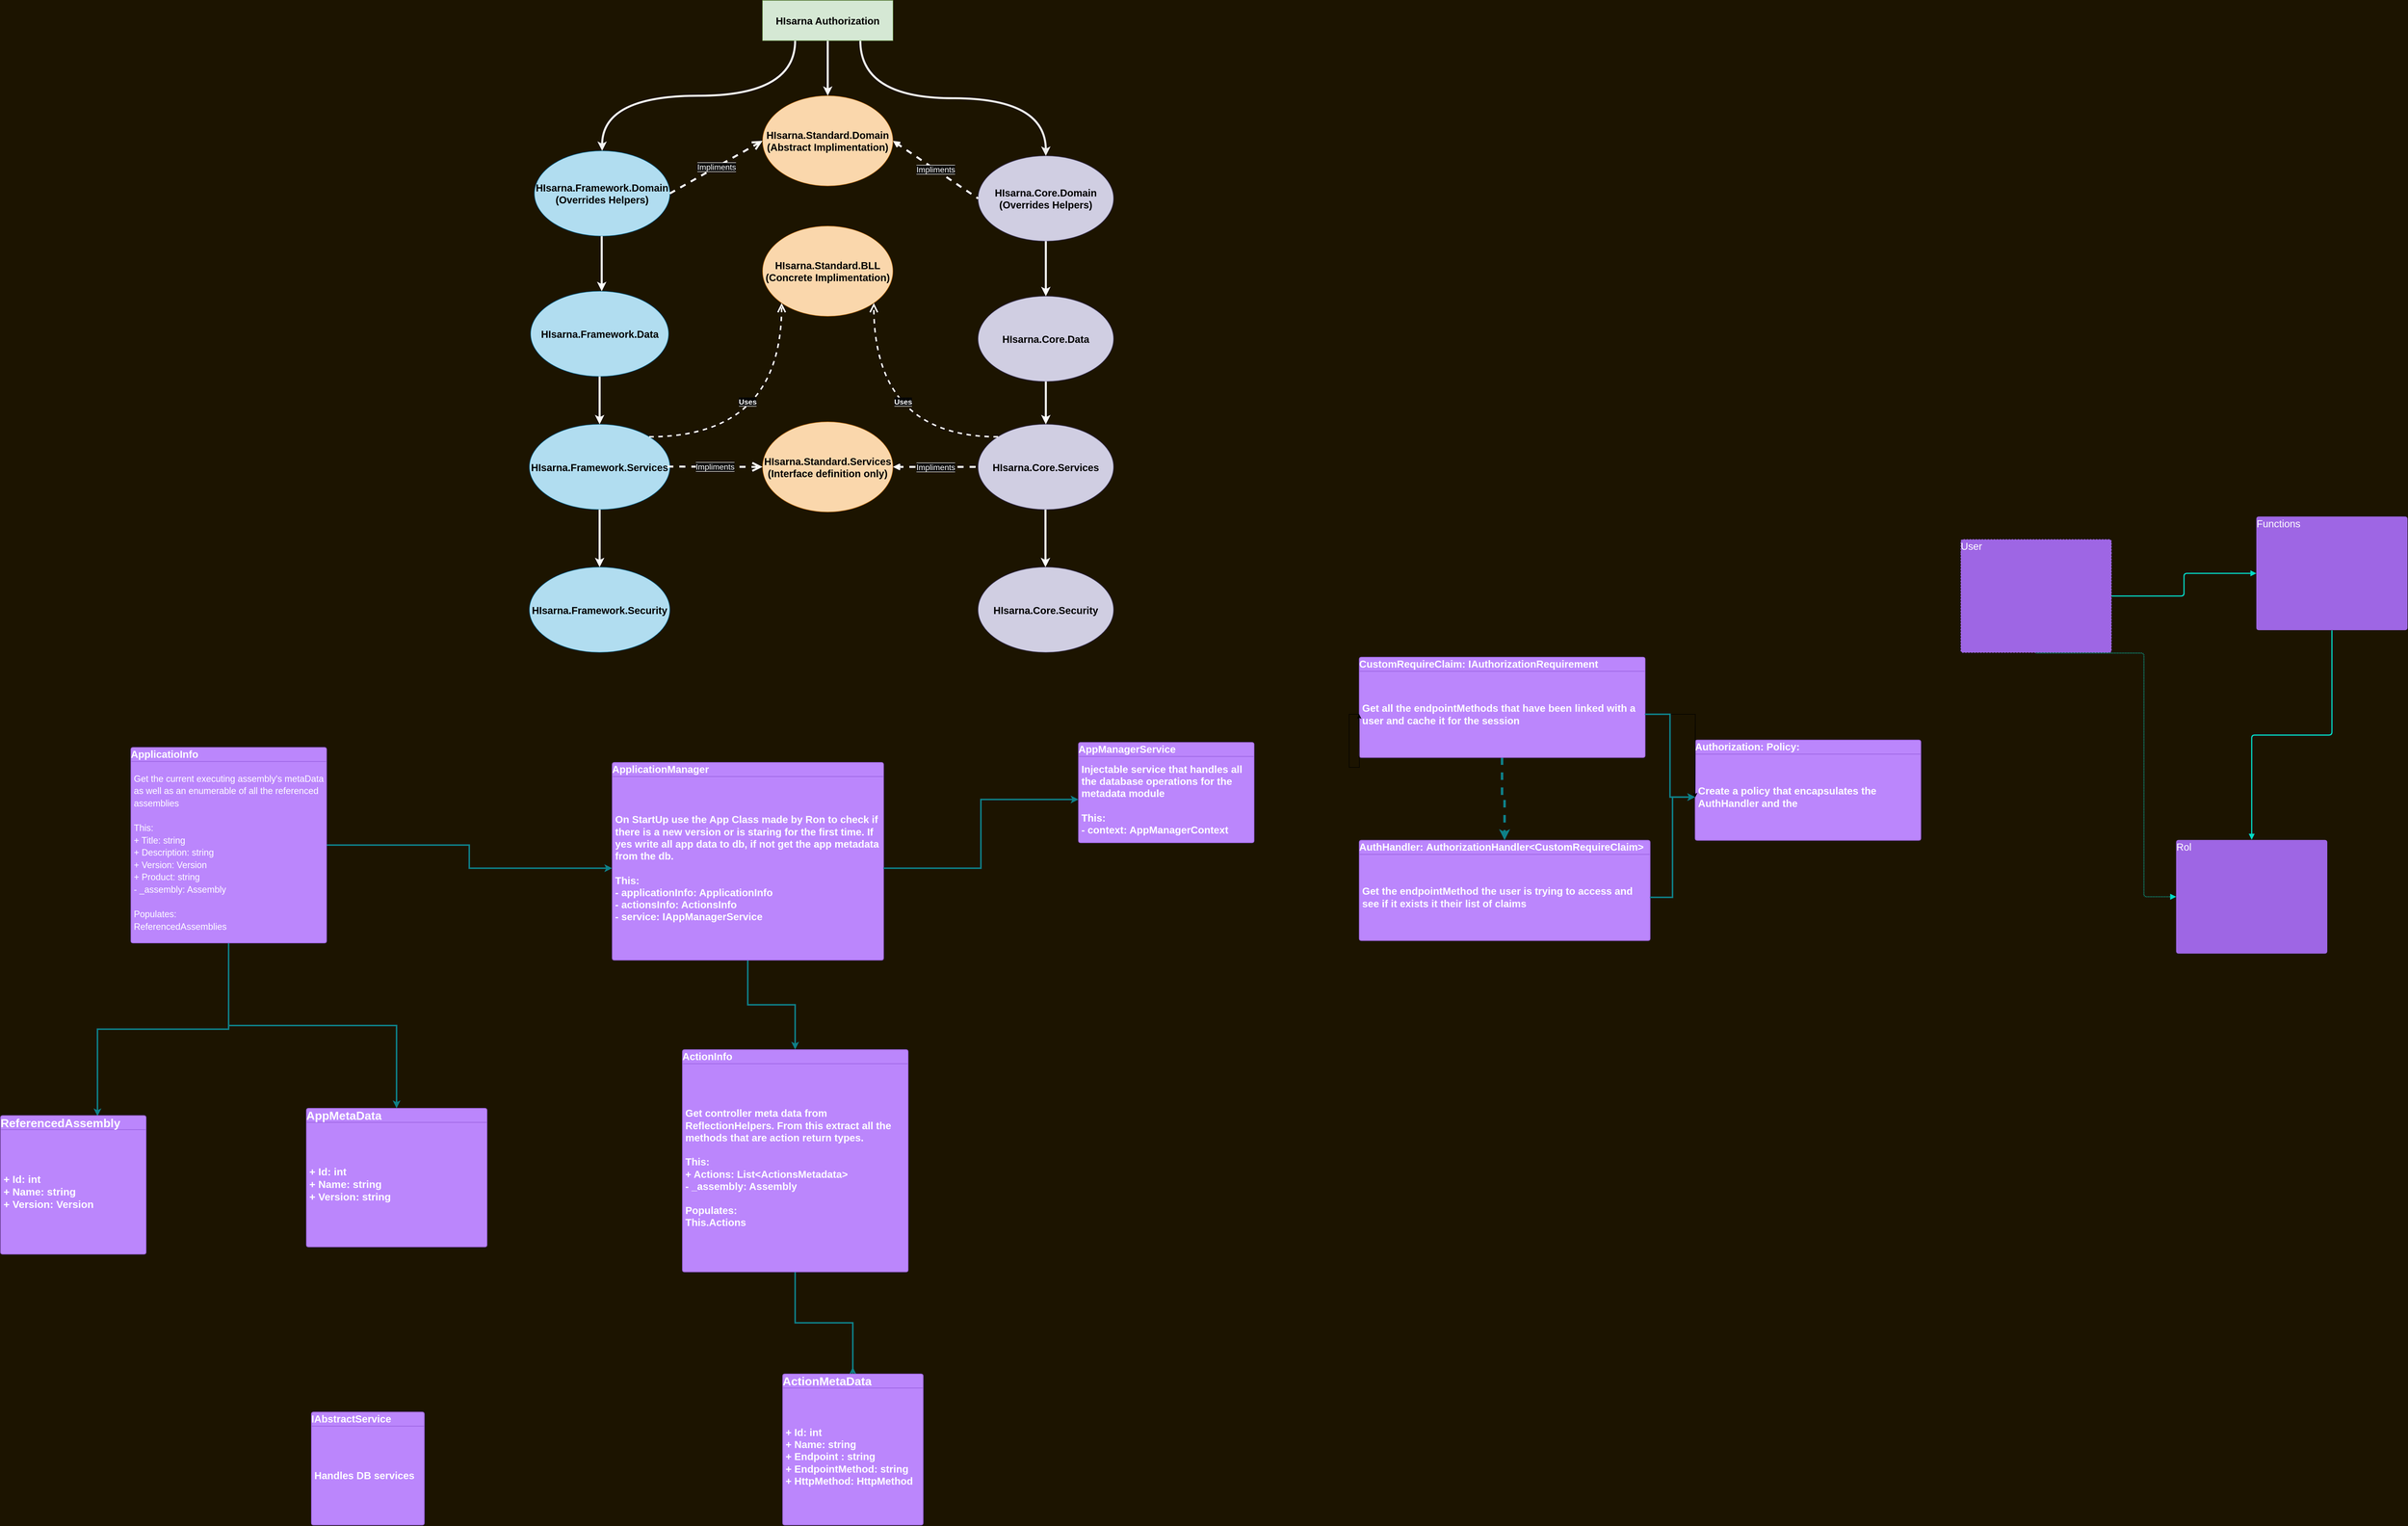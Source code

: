 <mxfile version="21.5.1" type="device">
  <diagram name="Page-1" id="V272qQCzO5Fd-WFIa6xn">
    <mxGraphModel dx="8136" dy="5136" grid="1" gridSize="10" guides="1" tooltips="1" connect="1" arrows="1" fold="1" page="1" pageScale="1" pageWidth="1200" pageHeight="1600" background="#1C1400" math="0" shadow="0">
      <root>
        <mxCell id="0" />
        <mxCell id="1" parent="0" />
        <mxCell id="9N84OvYGKkkfqLUCbNjr-1" value="Rol" style="html=1;overflow=block;blockSpacing=1;swimlane;childLayout=stackLayout;horizontal=1;horizontalStack=0;resizeParent=1;resizeParentMax=0;resizeLast=0;collapsible=0;fontStyle=0;marginBottom=0;swimlaneFillColor=#9e66e4;startSize=28;whiteSpace=wrap;fontSize=20.2;fontColor=#ffffff;align=left;spacing=0;strokeColor=#9e66e4;strokeOpacity=100;fillOpacity=100;rounded=1;absoluteArcSize=1;arcSize=9;fillColor=#9e66e4;strokeWidth=1.5;" parent="1" vertex="1">
          <mxGeometry x="2830" y="125.27" width="300" height="225.273" as="geometry" />
        </mxCell>
        <mxCell id="9N84OvYGKkkfqLUCbNjr-2" value="" style="part=1;html=1;resizeHeight=0;strokeColor=none;fillColor=none;align=left;verticalAlign=middle;spacingLeft=4;spacingRight=4;overflow=hidden;rotatable=0;points=[[0,0.5],[1,0.5]];portConstraint=eastwest;swimlaneFillColor=#9e66e4;strokeOpacity=100;fillOpacity=100;whiteSpace=wrap;fontSize=13;" parent="9N84OvYGKkkfqLUCbNjr-1" vertex="1">
          <mxGeometry y="28" width="300" height="197.273" as="geometry" />
        </mxCell>
        <mxCell id="L55LfkTeR0HH9LgH8xRA-2" style="edgeStyle=orthogonalEdgeStyle;rounded=0;orthogonalLoop=1;jettySize=auto;html=1;fillColor=#b0e3e6;strokeColor=#0e8088;strokeWidth=3;" parent="1" source="9N84OvYGKkkfqLUCbNjr-3" target="9N84OvYGKkkfqLUCbNjr-5" edge="1">
          <mxGeometry relative="1" as="geometry" />
        </mxCell>
        <mxCell id="9N84OvYGKkkfqLUCbNjr-3" value="ApplicationManager" style="html=1;overflow=block;blockSpacing=1;swimlane;childLayout=stackLayout;horizontal=1;horizontalStack=0;resizeParent=1;resizeParentMax=0;resizeLast=0;collapsible=0;marginBottom=0;swimlaneFillColor=#BB86FC;startSize=28;whiteSpace=wrap;fontSize=20.2;fontColor=#ffffff;fontStyle=1;align=left;spacing=0;strokeColor=#9e66e4;strokeOpacity=100;rounded=1;absoluteArcSize=1;arcSize=9;fillColor=#BB86FC;strokeWidth=1.5;" parent="1" vertex="1">
          <mxGeometry x="-290" y="-30" width="541" height="394.273" as="geometry" />
        </mxCell>
        <mxCell id="9N84OvYGKkkfqLUCbNjr-4" value="On StartUp use the App Class made by Ron to check if there is a new version or is staring for the first time. If yes write all app data to db, if not  get the app metadata from the db.&lt;br&gt;&lt;br&gt;This:&lt;br&gt;- applicationInfo: ApplicationInfo&lt;br&gt;- actionsInfo: ActionsInfo&lt;br&gt;- service: IAppManagerService" style="part=1;html=1;resizeHeight=0;strokeColor=none;fillColor=none;align=left;verticalAlign=middle;spacingLeft=4;spacingRight=4;overflow=hidden;rotatable=0;points=[[0,0.5],[1,0.5]];portConstraint=eastwest;swimlaneFillColor=#BB86FC;strokeOpacity=100;whiteSpace=wrap;fontSize=20.2;fontColor=#ffffff;fontStyle=1;" parent="9N84OvYGKkkfqLUCbNjr-3" vertex="1">
          <mxGeometry y="28" width="541" height="366.273" as="geometry" />
        </mxCell>
        <mxCell id="L55LfkTeR0HH9LgH8xRA-4" style="edgeStyle=orthogonalEdgeStyle;rounded=0;orthogonalLoop=1;jettySize=auto;html=1;fillColor=#b0e3e6;strokeColor=#0e8088;strokeWidth=3;endArrow=ERmany;endFill=0;" parent="1" source="9N84OvYGKkkfqLUCbNjr-5" target="9N84OvYGKkkfqLUCbNjr-38" edge="1">
          <mxGeometry relative="1" as="geometry" />
        </mxCell>
        <mxCell id="9N84OvYGKkkfqLUCbNjr-5" value="ActionInfo" style="html=1;overflow=block;blockSpacing=1;swimlane;childLayout=stackLayout;horizontal=1;horizontalStack=0;resizeParent=1;resizeParentMax=0;resizeLast=0;collapsible=0;marginBottom=0;swimlaneFillColor=#BB86FC;startSize=28;whiteSpace=wrap;fontSize=20.2;fontColor=#ffffff;fontStyle=1;align=left;spacing=0;strokeColor=#9e66e4;strokeOpacity=100;rounded=1;absoluteArcSize=1;arcSize=9;fillColor=#BB86FC;strokeWidth=1.5;" parent="1" vertex="1">
          <mxGeometry x="-150" y="543" width="450" height="443.27" as="geometry" />
        </mxCell>
        <mxCell id="9N84OvYGKkkfqLUCbNjr-6" value="Get controller meta data from ReflectionHelpers. From this extract all the methods that are action return types.&lt;br&gt;&lt;br&gt;This:&lt;br&gt;+ Actions: List&amp;lt;ActionsMetadata&amp;gt;&lt;br&gt;- _assembly: Assembly&lt;br&gt;&lt;br&gt;Populates:&lt;br&gt;This.Actions" style="part=1;html=1;resizeHeight=0;strokeColor=none;fillColor=none;align=left;verticalAlign=middle;spacingLeft=4;spacingRight=4;overflow=hidden;rotatable=0;points=[[0,0.5],[1,0.5]];portConstraint=eastwest;swimlaneFillColor=#BB86FC;strokeOpacity=100;whiteSpace=wrap;fontSize=20.2;fontColor=#ffffff;fontStyle=1;" parent="9N84OvYGKkkfqLUCbNjr-5" vertex="1">
          <mxGeometry y="28" width="450" height="415.27" as="geometry" />
        </mxCell>
        <mxCell id="L55LfkTeR0HH9LgH8xRA-3" style="edgeStyle=orthogonalEdgeStyle;rounded=0;orthogonalLoop=1;jettySize=auto;html=1;jumpSize=6;strokeWidth=3;fillColor=#b0e3e6;strokeColor=#0e8088;" parent="1" source="9N84OvYGKkkfqLUCbNjr-7" target="9N84OvYGKkkfqLUCbNjr-4" edge="1">
          <mxGeometry relative="1" as="geometry" />
        </mxCell>
        <mxCell id="L55LfkTeR0HH9LgH8xRA-5" style="edgeStyle=orthogonalEdgeStyle;rounded=0;orthogonalLoop=1;jettySize=auto;html=1;fillColor=#b0e3e6;strokeColor=#0e8088;strokeWidth=3;" parent="1" source="9N84OvYGKkkfqLUCbNjr-7" target="9N84OvYGKkkfqLUCbNjr-34" edge="1">
          <mxGeometry relative="1" as="geometry" />
        </mxCell>
        <mxCell id="L55LfkTeR0HH9LgH8xRA-9" style="edgeStyle=orthogonalEdgeStyle;rounded=0;orthogonalLoop=1;jettySize=auto;html=1;entryX=0.667;entryY=0.005;entryDx=0;entryDy=0;entryPerimeter=0;strokeWidth=3;fillColor=#b0e3e6;strokeColor=#0e8088;" parent="1" source="9N84OvYGKkkfqLUCbNjr-7" target="L55LfkTeR0HH9LgH8xRA-6" edge="1">
          <mxGeometry relative="1" as="geometry" />
        </mxCell>
        <mxCell id="9N84OvYGKkkfqLUCbNjr-7" value="ApplicatioInfo" style="html=1;overflow=block;blockSpacing=1;swimlane;childLayout=stackLayout;horizontal=1;horizontalStack=0;resizeParent=1;resizeParentMax=0;resizeLast=0;collapsible=0;marginBottom=0;swimlaneFillColor=#BB86FC;startSize=28;whiteSpace=wrap;fontSize=20.2;fontColor=#ffffff;fontStyle=1;align=left;spacing=0;strokeColor=#9e66e4;strokeOpacity=100;rounded=1;absoluteArcSize=1;arcSize=9;fillColor=#BB86FC;strokeWidth=1.5;" parent="1" vertex="1">
          <mxGeometry x="-1250" y="-60" width="390" height="390" as="geometry" />
        </mxCell>
        <mxCell id="9N84OvYGKkkfqLUCbNjr-8" value="&lt;font style=&quot;font-size: 18px; font-weight: normal;&quot;&gt;Get the current executing assembly&#39;s metaData as well as an enumerable of all the referenced assemblies&lt;br&gt;&lt;br&gt;This:&lt;br&gt;+ Title: string&lt;br&gt;+ Description: string&lt;br&gt;+ Version: Version&lt;br&gt;+ Product: string&lt;br&gt;- _assembly: Assembly&lt;br&gt;&lt;br&gt;Populates:&lt;br&gt;ReferencedAssemblies&lt;/font&gt;" style="part=1;html=1;resizeHeight=0;strokeColor=none;fillColor=none;align=left;verticalAlign=middle;spacingLeft=4;spacingRight=4;overflow=hidden;rotatable=0;points=[[0,0.5],[1,0.5]];portConstraint=eastwest;swimlaneFillColor=#BB86FC;strokeOpacity=100;whiteSpace=wrap;fontSize=20.2;fontColor=#ffffff;fontStyle=1;" parent="9N84OvYGKkkfqLUCbNjr-7" vertex="1">
          <mxGeometry y="28" width="390" height="362" as="geometry" />
        </mxCell>
        <mxCell id="9N84OvYGKkkfqLUCbNjr-11" value="IAbstractService" style="html=1;overflow=block;blockSpacing=1;swimlane;childLayout=stackLayout;horizontal=1;horizontalStack=0;resizeParent=1;resizeParentMax=0;resizeLast=0;collapsible=0;marginBottom=0;swimlaneFillColor=#BB86FC;startSize=28;whiteSpace=wrap;fontSize=20.2;fontColor=#ffffff;fontStyle=1;align=left;spacing=0;strokeColor=#9e66e4;strokeOpacity=100;rounded=1;absoluteArcSize=1;arcSize=9;fillColor=#BB86FC;strokeWidth=1.5;" parent="1" vertex="1">
          <mxGeometry x="-890" y="1266" width="225" height="225.273" as="geometry" />
        </mxCell>
        <mxCell id="9N84OvYGKkkfqLUCbNjr-12" value="Handles DB services" style="part=1;html=1;resizeHeight=0;strokeColor=none;fillColor=none;align=left;verticalAlign=middle;spacingLeft=4;spacingRight=4;overflow=hidden;rotatable=0;points=[[0,0.5],[1,0.5]];portConstraint=eastwest;swimlaneFillColor=#BB86FC;strokeOpacity=100;whiteSpace=wrap;fontSize=20.2;fontColor=#ffffff;fontStyle=1;" parent="9N84OvYGKkkfqLUCbNjr-11" vertex="1">
          <mxGeometry y="28" width="225" height="197.273" as="geometry" />
        </mxCell>
        <mxCell id="9N84OvYGKkkfqLUCbNjr-15" value="Functions" style="html=1;overflow=block;blockSpacing=1;swimlane;childLayout=stackLayout;horizontal=1;horizontalStack=0;resizeParent=1;resizeParentMax=0;resizeLast=0;collapsible=0;fontStyle=0;marginBottom=0;swimlaneFillColor=#9e66e4;startSize=28;whiteSpace=wrap;fontSize=20.2;fontColor=#ffffff;align=left;spacing=0;strokeColor=#9e66e4;strokeOpacity=100;fillOpacity=100;rounded=1;absoluteArcSize=1;arcSize=9;fillColor=#9e66e4;strokeWidth=1.5;" parent="1" vertex="1">
          <mxGeometry x="2990" y="-520" width="300" height="225.273" as="geometry" />
        </mxCell>
        <mxCell id="9N84OvYGKkkfqLUCbNjr-16" value="" style="part=1;html=1;resizeHeight=0;strokeColor=none;fillColor=none;align=left;verticalAlign=middle;spacingLeft=4;spacingRight=4;overflow=hidden;rotatable=0;points=[[0,0.5],[1,0.5]];portConstraint=eastwest;swimlaneFillColor=#9e66e4;strokeOpacity=100;fillOpacity=100;whiteSpace=wrap;fontSize=13;" parent="9N84OvYGKkkfqLUCbNjr-15" vertex="1">
          <mxGeometry y="28" width="300" height="197.273" as="geometry" />
        </mxCell>
        <mxCell id="9N84OvYGKkkfqLUCbNjr-17" value="User" style="html=1;overflow=block;blockSpacing=1;swimlane;childLayout=stackLayout;horizontal=1;horizontalStack=0;resizeParent=1;resizeParentMax=0;resizeLast=0;collapsible=0;fontStyle=0;marginBottom=0;swimlaneFillColor=#9e66e4;startSize=28;whiteSpace=wrap;fontSize=20.2;fontColor=#ffffff;align=left;spacing=0;strokeColor=#9e66e4;strokeOpacity=100;fillOpacity=100;rounded=1;absoluteArcSize=1;arcSize=9;fillColor=#9e66e4;dashed=1;fixDash=1;strokeWidth=1.5;" parent="1" vertex="1">
          <mxGeometry x="2400" y="-474.73" width="300" height="225.273" as="geometry" />
        </mxCell>
        <mxCell id="9N84OvYGKkkfqLUCbNjr-18" value="" style="part=1;html=1;resizeHeight=0;strokeColor=none;fillColor=none;align=left;verticalAlign=middle;spacingLeft=4;spacingRight=4;overflow=hidden;rotatable=0;points=[[0,0.5],[1,0.5]];portConstraint=eastwest;swimlaneFillColor=#9e66e4;strokeOpacity=100;fillOpacity=100;whiteSpace=wrap;fontSize=13;" parent="9N84OvYGKkkfqLUCbNjr-17" vertex="1">
          <mxGeometry y="28" width="300" height="197.273" as="geometry" />
        </mxCell>
        <mxCell id="9N84OvYGKkkfqLUCbNjr-20" value="" style="html=1;jettySize=18;whiteSpace=wrap;fontSize=13;strokeColor=#03DAC6;strokeWidth=2.3;rounded=1;arcSize=12;edgeStyle=orthogonalEdgeStyle;startArrow=none;endArrow=block;endFill=1;exitX=1.002;exitY=0.5;exitPerimeter=0;entryX=-0.002;entryY=0.5;entryPerimeter=0;lucidId=2WE6iTbZ8CQg;" parent="1" source="9N84OvYGKkkfqLUCbNjr-17" target="9N84OvYGKkkfqLUCbNjr-15" edge="1">
          <mxGeometry width="100" height="100" relative="1" as="geometry">
            <Array as="points" />
          </mxGeometry>
        </mxCell>
        <mxCell id="9N84OvYGKkkfqLUCbNjr-21" value="" style="html=1;jettySize=18;whiteSpace=wrap;fontSize=13;strokeColor=#03DAC6;strokeWidth=2.3;rounded=1;arcSize=12;edgeStyle=orthogonalEdgeStyle;startArrow=none;endArrow=block;endFill=1;exitX=0.5;exitY=1.005;exitPerimeter=0;entryX=0.5;entryY=-0.005;entryPerimeter=0;lucidId=9WE68WKlZ1fV;" parent="1" source="9N84OvYGKkkfqLUCbNjr-15" target="9N84OvYGKkkfqLUCbNjr-1" edge="1">
          <mxGeometry width="100" height="100" relative="1" as="geometry">
            <Array as="points" />
          </mxGeometry>
        </mxCell>
        <mxCell id="9N84OvYGKkkfqLUCbNjr-22" value="" style="html=1;jettySize=18;whiteSpace=wrap;fontSize=13;strokeColor=#03DAC6;dashed=1;fixDash=1;dashPattern=1 2;strokeWidth=2.3;rounded=1;arcSize=12;edgeStyle=orthogonalEdgeStyle;startArrow=none;endArrow=block;endFill=1;exitX=0.5;exitY=1.005;exitPerimeter=0;entryX=-0.002;entryY=0.5;entryPerimeter=0;lucidId=aXE6XuSWT6o4;" parent="1" source="9N84OvYGKkkfqLUCbNjr-17" target="9N84OvYGKkkfqLUCbNjr-1" edge="1">
          <mxGeometry width="100" height="100" relative="1" as="geometry">
            <Array as="points" />
          </mxGeometry>
        </mxCell>
        <mxCell id="9N84OvYGKkkfqLUCbNjr-34" value="AppMetaData" style="html=1;overflow=block;blockSpacing=1;swimlane;childLayout=stackLayout;horizontal=1;horizontalStack=0;resizeParent=1;resizeParentMax=0;resizeLast=0;collapsible=0;marginBottom=0;swimlaneFillColor=#BB86FC;startSize=28;whiteSpace=wrap;fontSize=23.5;fontColor=#ffffff;fontStyle=1;align=left;spacing=0;strokeColor=#9e66e4;strokeOpacity=100;rounded=1;absoluteArcSize=1;arcSize=9;fillColor=#BB86FC;strokeWidth=1.5;" parent="1" vertex="1">
          <mxGeometry x="-900" y="660" width="360" height="276.341" as="geometry" />
        </mxCell>
        <mxCell id="9N84OvYGKkkfqLUCbNjr-35" value="+ Id: int &lt;br&gt;+ Name: string&lt;br&gt;+ Version: string" style="part=1;html=1;resizeHeight=0;strokeColor=none;fillColor=none;align=left;verticalAlign=middle;spacingLeft=4;spacingRight=4;overflow=hidden;rotatable=0;points=[[0,0.5],[1,0.5]];portConstraint=eastwest;swimlaneFillColor=#BB86FC;strokeOpacity=100;whiteSpace=wrap;fontSize=20.7;fontColor=#ffffff;fontStyle=1;" parent="9N84OvYGKkkfqLUCbNjr-34" vertex="1">
          <mxGeometry y="28" width="360" height="248.341" as="geometry" />
        </mxCell>
        <mxCell id="9N84OvYGKkkfqLUCbNjr-38" value="ActionMetaData" style="html=1;overflow=block;blockSpacing=1;swimlane;childLayout=stackLayout;horizontal=1;horizontalStack=0;resizeParent=1;resizeParentMax=0;resizeLast=0;collapsible=0;marginBottom=0;swimlaneFillColor=#BB86FC;startSize=28;whiteSpace=wrap;fontSize=23.5;fontColor=#ffffff;fontStyle=1;align=left;spacing=0;strokeColor=#9e66e4;strokeOpacity=100;rounded=1;absoluteArcSize=1;arcSize=9;fillColor=#BB86FC;strokeWidth=1.5;" parent="1" vertex="1">
          <mxGeometry x="50" y="1190" width="280" height="301.273" as="geometry" />
        </mxCell>
        <mxCell id="9N84OvYGKkkfqLUCbNjr-39" value="    + Id: int&lt;br&gt;    + Name: string&lt;br&gt;+ Endpoint : string&lt;br&gt;+ EndpointMethod: string&lt;br&gt;+ HttpMethod: HttpMethod" style="part=1;html=1;resizeHeight=0;strokeColor=none;fillColor=none;align=left;verticalAlign=middle;spacingLeft=4;spacingRight=4;overflow=hidden;rotatable=0;points=[[0,0.5],[1,0.5]];portConstraint=eastwest;swimlaneFillColor=#BB86FC;strokeOpacity=100;whiteSpace=wrap;fontSize=20.2;fontColor=#ffffff;fontStyle=1;" parent="9N84OvYGKkkfqLUCbNjr-38" vertex="1">
          <mxGeometry y="28" width="280" height="273.273" as="geometry" />
        </mxCell>
        <mxCell id="L55LfkTeR0HH9LgH8xRA-6" value="ReferencedAssembly" style="html=1;overflow=block;blockSpacing=1;swimlane;childLayout=stackLayout;horizontal=1;horizontalStack=0;resizeParent=1;resizeParentMax=0;resizeLast=0;collapsible=0;marginBottom=0;swimlaneFillColor=#BB86FC;startSize=28;whiteSpace=wrap;fontSize=23.5;fontColor=#ffffff;fontStyle=1;align=left;spacing=0;strokeColor=#9e66e4;strokeOpacity=100;rounded=1;absoluteArcSize=1;arcSize=9;fillColor=#BB86FC;strokeWidth=1.5;" parent="1" vertex="1">
          <mxGeometry x="-1510" y="674.5" width="290" height="276.341" as="geometry" />
        </mxCell>
        <mxCell id="L55LfkTeR0HH9LgH8xRA-7" value="+ Id: int &lt;br&gt;+ Name: string&lt;br&gt;+ Version: Version" style="part=1;html=1;resizeHeight=0;strokeColor=none;fillColor=none;align=left;verticalAlign=middle;spacingLeft=4;spacingRight=4;overflow=hidden;rotatable=0;points=[[0,0.5],[1,0.5]];portConstraint=eastwest;swimlaneFillColor=#BB86FC;strokeOpacity=100;whiteSpace=wrap;fontSize=20.7;fontColor=#ffffff;fontStyle=1;" parent="L55LfkTeR0HH9LgH8xRA-6" vertex="1">
          <mxGeometry y="28" width="290" height="248.341" as="geometry" />
        </mxCell>
        <mxCell id="L55LfkTeR0HH9LgH8xRA-10" value="AppManagerService" style="html=1;overflow=block;blockSpacing=1;swimlane;childLayout=stackLayout;horizontal=1;horizontalStack=0;resizeParent=1;resizeParentMax=0;resizeLast=0;collapsible=0;marginBottom=0;swimlaneFillColor=#BB86FC;startSize=28;whiteSpace=wrap;fontSize=20.2;fontColor=#ffffff;fontStyle=1;align=left;spacing=0;strokeColor=#9e66e4;strokeOpacity=100;rounded=1;absoluteArcSize=1;arcSize=9;fillColor=#BB86FC;strokeWidth=1.5;" parent="1" vertex="1">
          <mxGeometry x="640" y="-70" width="350" height="200" as="geometry" />
        </mxCell>
        <mxCell id="L55LfkTeR0HH9LgH8xRA-11" value="Injectable service that handles all the database operations for the metadata module&lt;br&gt;&lt;br&gt;This:&lt;br&gt;- context: AppManagerContext" style="part=1;html=1;resizeHeight=0;strokeColor=none;fillColor=none;align=left;verticalAlign=middle;spacingLeft=4;spacingRight=4;overflow=hidden;rotatable=0;points=[[0,0.5],[1,0.5]];portConstraint=eastwest;swimlaneFillColor=#BB86FC;strokeOpacity=100;whiteSpace=wrap;fontSize=20.2;fontColor=#ffffff;fontStyle=1;" parent="L55LfkTeR0HH9LgH8xRA-10" vertex="1">
          <mxGeometry y="28" width="350" height="172" as="geometry" />
        </mxCell>
        <mxCell id="L55LfkTeR0HH9LgH8xRA-14" style="edgeStyle=orthogonalEdgeStyle;rounded=0;orthogonalLoop=1;jettySize=auto;html=1;exitX=1;exitY=0.5;exitDx=0;exitDy=0;fillColor=#b0e3e6;strokeColor=#0e8088;strokeWidth=3;" parent="1" source="9N84OvYGKkkfqLUCbNjr-4" target="L55LfkTeR0HH9LgH8xRA-11" edge="1">
          <mxGeometry relative="1" as="geometry" />
        </mxCell>
        <mxCell id="L55LfkTeR0HH9LgH8xRA-18" value="AuthHandler:&amp;nbsp;AuthorizationHandler&amp;lt;CustomRequireClaim&amp;gt;" style="html=1;overflow=block;blockSpacing=1;swimlane;childLayout=stackLayout;horizontal=1;horizontalStack=0;resizeParent=1;resizeParentMax=0;resizeLast=0;collapsible=0;marginBottom=0;swimlaneFillColor=#BB86FC;startSize=28;whiteSpace=wrap;fontSize=20.2;fontColor=#ffffff;fontStyle=1;align=left;spacing=0;strokeColor=#9e66e4;strokeOpacity=100;rounded=1;absoluteArcSize=1;arcSize=9;fillColor=#BB86FC;strokeWidth=1.5;" parent="1" vertex="1">
          <mxGeometry x="1200" y="125.27" width="580" height="200" as="geometry" />
        </mxCell>
        <mxCell id="L55LfkTeR0HH9LgH8xRA-19" value="Get the endpointMethod the user is trying to access and see if it exists it their list of claims" style="part=1;html=1;resizeHeight=0;strokeColor=none;fillColor=none;align=left;verticalAlign=middle;spacingLeft=4;spacingRight=4;overflow=hidden;rotatable=0;points=[[0,0.5],[1,0.5]];portConstraint=eastwest;swimlaneFillColor=#BB86FC;strokeOpacity=100;whiteSpace=wrap;fontSize=20.2;fontColor=#ffffff;fontStyle=1;" parent="L55LfkTeR0HH9LgH8xRA-18" vertex="1">
          <mxGeometry y="28" width="580" height="172" as="geometry" />
        </mxCell>
        <mxCell id="PVdafBkIemz0PUyKVJ0L-13" style="edgeStyle=orthogonalEdgeStyle;rounded=0;orthogonalLoop=1;jettySize=auto;html=1;entryX=0.5;entryY=0;entryDx=0;entryDy=0;fillColor=#b0e3e6;strokeColor=#0e8088;strokeWidth=5;dashed=1;" parent="1" source="L55LfkTeR0HH9LgH8xRA-20" target="L55LfkTeR0HH9LgH8xRA-18" edge="1">
          <mxGeometry relative="1" as="geometry" />
        </mxCell>
        <mxCell id="L55LfkTeR0HH9LgH8xRA-20" value="CustomRequireClaim: IAuthorizationRequirement" style="html=1;overflow=block;blockSpacing=1;swimlane;childLayout=stackLayout;horizontal=1;horizontalStack=0;resizeParent=1;resizeParentMax=0;resizeLast=0;collapsible=0;marginBottom=0;swimlaneFillColor=#BB86FC;startSize=28;whiteSpace=wrap;fontSize=20.2;fontColor=#ffffff;fontStyle=1;align=left;spacing=0;strokeColor=#9e66e4;strokeOpacity=100;rounded=1;absoluteArcSize=1;arcSize=9;fillColor=#BB86FC;strokeWidth=1.5;" parent="1" vertex="1">
          <mxGeometry x="1200" y="-240" width="570" height="200" as="geometry" />
        </mxCell>
        <mxCell id="L55LfkTeR0HH9LgH8xRA-21" value="Get all the endpointMethods that have been linked with a user and cache it for the session" style="part=1;html=1;resizeHeight=0;strokeColor=none;fillColor=none;align=left;verticalAlign=middle;spacingLeft=4;spacingRight=4;overflow=hidden;rotatable=0;points=[[0,0.5],[1,0.5]];portConstraint=eastwest;swimlaneFillColor=#BB86FC;strokeOpacity=100;whiteSpace=wrap;fontSize=20.2;fontColor=#ffffff;fontStyle=1;" parent="L55LfkTeR0HH9LgH8xRA-20" vertex="1">
          <mxGeometry y="28" width="570" height="172" as="geometry" />
        </mxCell>
        <mxCell id="PVdafBkIemz0PUyKVJ0L-2" value="Authorization: Policy:&amp;nbsp;" style="html=1;overflow=block;blockSpacing=1;swimlane;childLayout=stackLayout;horizontal=1;horizontalStack=0;resizeParent=1;resizeParentMax=0;resizeLast=0;collapsible=0;marginBottom=0;swimlaneFillColor=#BB86FC;startSize=28;whiteSpace=wrap;fontSize=20.2;fontColor=#ffffff;fontStyle=1;align=left;spacing=0;strokeColor=#9e66e4;strokeOpacity=100;rounded=1;absoluteArcSize=1;arcSize=9;fillColor=#BB86FC;strokeWidth=1.5;" parent="1" vertex="1">
          <mxGeometry x="1870" y="-74.73" width="450" height="200" as="geometry" />
        </mxCell>
        <mxCell id="PVdafBkIemz0PUyKVJ0L-3" value="Create a policy that encapsulates the AuthHandler and the&amp;nbsp;" style="part=1;html=1;resizeHeight=0;strokeColor=none;fillColor=none;align=left;verticalAlign=middle;spacingLeft=4;spacingRight=4;overflow=hidden;rotatable=0;points=[[0,0.5],[1,0.5]];portConstraint=eastwest;swimlaneFillColor=#BB86FC;strokeOpacity=100;whiteSpace=wrap;fontSize=20.2;fontColor=#ffffff;fontStyle=1;" parent="PVdafBkIemz0PUyKVJ0L-2" vertex="1">
          <mxGeometry y="28" width="450" height="172" as="geometry" />
        </mxCell>
        <mxCell id="PVdafBkIemz0PUyKVJ0L-5" style="edgeStyle=orthogonalEdgeStyle;rounded=0;orthogonalLoop=1;jettySize=auto;html=1;exitX=1;exitY=0.5;exitDx=0;exitDy=0;" parent="1" source="L55LfkTeR0HH9LgH8xRA-21" edge="1">
          <mxGeometry relative="1" as="geometry">
            <mxPoint x="1870" y="40" as="targetPoint" />
          </mxGeometry>
        </mxCell>
        <mxCell id="PVdafBkIemz0PUyKVJ0L-8" style="edgeStyle=orthogonalEdgeStyle;rounded=0;orthogonalLoop=1;jettySize=auto;html=1;exitX=1;exitY=0.5;exitDx=0;exitDy=0;" parent="1" source="L55LfkTeR0HH9LgH8xRA-21" edge="1">
          <mxGeometry relative="1" as="geometry">
            <mxPoint x="1870" y="40" as="targetPoint" />
          </mxGeometry>
        </mxCell>
        <mxCell id="PVdafBkIemz0PUyKVJ0L-10" style="edgeStyle=orthogonalEdgeStyle;rounded=0;orthogonalLoop=1;jettySize=auto;html=1;exitX=1;exitY=0.5;exitDx=0;exitDy=0;fillColor=#b0e3e6;strokeColor=#0e8088;strokeWidth=3;entryX=0;entryY=0.5;entryDx=0;entryDy=0;" parent="1" source="L55LfkTeR0HH9LgH8xRA-21" target="PVdafBkIemz0PUyKVJ0L-3" edge="1">
          <mxGeometry relative="1" as="geometry">
            <mxPoint x="1800" y="248.2" as="sourcePoint" />
            <mxPoint x="2189" y="111.2" as="targetPoint" />
          </mxGeometry>
        </mxCell>
        <mxCell id="PVdafBkIemz0PUyKVJ0L-11" style="edgeStyle=orthogonalEdgeStyle;rounded=0;orthogonalLoop=1;jettySize=auto;html=1;exitX=1;exitY=0.5;exitDx=0;exitDy=0;fillColor=#b0e3e6;strokeColor=#0e8088;strokeWidth=3;entryX=0;entryY=0.5;entryDx=0;entryDy=0;" parent="1" source="L55LfkTeR0HH9LgH8xRA-19" target="PVdafBkIemz0PUyKVJ0L-3" edge="1">
          <mxGeometry relative="1" as="geometry">
            <mxPoint x="1780" y="-139.73" as="sourcePoint" />
            <mxPoint x="1890" y="-294.73" as="targetPoint" />
          </mxGeometry>
        </mxCell>
        <mxCell id="PVdafBkIemz0PUyKVJ0L-12" style="edgeStyle=orthogonalEdgeStyle;rounded=0;orthogonalLoop=1;jettySize=auto;html=1;" parent="1" source="L55LfkTeR0HH9LgH8xRA-21" edge="1">
          <mxGeometry relative="1" as="geometry">
            <mxPoint x="1200" y="-126" as="targetPoint" />
          </mxGeometry>
        </mxCell>
        <mxCell id="2nWc24bB83PA8nXsG81y-3" value="&lt;font style=&quot;font-size: 20px;&quot;&gt;&lt;b&gt;HIsarna.Standard.Domain&lt;br&gt;(Abstract Implimentation)&lt;br&gt;&lt;/b&gt;&lt;/font&gt;" style="ellipse;whiteSpace=wrap;html=1;fillColor=#fad7ac;strokeColor=#b46504;" vertex="1" parent="1">
          <mxGeometry x="10" y="-1360" width="260" height="180" as="geometry" />
        </mxCell>
        <mxCell id="2nWc24bB83PA8nXsG81y-4" value="&lt;font style=&quot;font-size: 20px;&quot;&gt;&lt;b&gt;HIsarna.Standard.BLL&lt;br&gt;&lt;/b&gt;&lt;b style=&quot;border-color: var(--border-color);&quot;&gt;(Concrete Implimentation)&lt;/b&gt;&lt;b&gt;&lt;br&gt;&lt;/b&gt;&lt;/font&gt;" style="ellipse;whiteSpace=wrap;html=1;fillColor=#fad7ac;strokeColor=#b46504;" vertex="1" parent="1">
          <mxGeometry x="10" y="-1100" width="260" height="180" as="geometry" />
        </mxCell>
        <mxCell id="2nWc24bB83PA8nXsG81y-5" value="&lt;font style=&quot;font-size: 20px;&quot;&gt;&lt;b&gt;HIsarna.Standard.Services&lt;br&gt;(Interface definition only)&lt;br&gt;&lt;/b&gt;&lt;/font&gt;" style="ellipse;whiteSpace=wrap;html=1;fillColor=#fad7ac;strokeColor=#b46504;" vertex="1" parent="1">
          <mxGeometry x="10" y="-709.46" width="260" height="180" as="geometry" />
        </mxCell>
        <mxCell id="2nWc24bB83PA8nXsG81y-21" style="edgeStyle=orthogonalEdgeStyle;rounded=0;orthogonalLoop=1;jettySize=auto;html=1;exitX=0.25;exitY=1;exitDx=0;exitDy=0;entryX=0.5;entryY=0;entryDx=0;entryDy=0;strokeWidth=4;strokeColor=#F2F2F2;curved=1;" edge="1" parent="1" source="2nWc24bB83PA8nXsG81y-11" target="2nWc24bB83PA8nXsG81y-17">
          <mxGeometry relative="1" as="geometry" />
        </mxCell>
        <mxCell id="2nWc24bB83PA8nXsG81y-22" style="edgeStyle=orthogonalEdgeStyle;rounded=0;orthogonalLoop=1;jettySize=auto;html=1;exitX=0.5;exitY=1;exitDx=0;exitDy=0;curved=1;strokeWidth=4;strokeColor=#F7F7F7;entryX=0.5;entryY=0;entryDx=0;entryDy=0;" edge="1" parent="1" source="2nWc24bB83PA8nXsG81y-11" target="2nWc24bB83PA8nXsG81y-3">
          <mxGeometry relative="1" as="geometry">
            <mxPoint x="150" y="-1380" as="targetPoint" />
          </mxGeometry>
        </mxCell>
        <mxCell id="2nWc24bB83PA8nXsG81y-23" style="edgeStyle=orthogonalEdgeStyle;rounded=0;orthogonalLoop=1;jettySize=auto;html=1;exitX=0.75;exitY=1;exitDx=0;exitDy=0;entryX=0.5;entryY=0;entryDx=0;entryDy=0;strokeWidth=4;strokeColor=#EDEDED;curved=1;" edge="1" parent="1" source="2nWc24bB83PA8nXsG81y-11" target="2nWc24bB83PA8nXsG81y-18">
          <mxGeometry relative="1" as="geometry" />
        </mxCell>
        <mxCell id="2nWc24bB83PA8nXsG81y-11" value="&lt;h1&gt;&lt;font style=&quot;font-size: 20px;&quot;&gt;&lt;b&gt;HIsarna Authorization&lt;/b&gt;&lt;/font&gt;&lt;/h1&gt;" style="whiteSpace=wrap;html=1;fillColor=#d5e8d4;strokeColor=#82b366;" vertex="1" parent="1">
          <mxGeometry x="10" y="-1550" width="260" height="80" as="geometry" />
        </mxCell>
        <mxCell id="2nWc24bB83PA8nXsG81y-12" value="&lt;font color=&quot;#f7f7f7&quot; style=&quot;font-size: 20px;&quot;&gt;&lt;b&gt;HIsarna.Framework.Services&lt;/b&gt;&lt;/font&gt;" style="ellipse;whiteSpace=wrap;html=1;fillColor=#fad7ac;strokeColor=#b46504;opacity=30;" vertex="1" parent="1">
          <mxGeometry x="-455" y="-704.46" width="280" height="170" as="geometry" />
        </mxCell>
        <mxCell id="2nWc24bB83PA8nXsG81y-14" value="&lt;font color=&quot;#f7f7f7&quot; style=&quot;font-size: 20px;&quot;&gt;&lt;b&gt;HIsarna.Framework.Security&lt;/b&gt;&lt;/font&gt;" style="ellipse;whiteSpace=wrap;html=1;fillColor=#fad7ac;strokeColor=#b46504;opacity=30;" vertex="1" parent="1">
          <mxGeometry x="-455" y="-419.46" width="280" height="170" as="geometry" />
        </mxCell>
        <mxCell id="2nWc24bB83PA8nXsG81y-15" value="&lt;font style=&quot;font-size: 20px;&quot;&gt;&lt;b&gt;HIsarna.Framework.Security&lt;/b&gt;&lt;/font&gt;" style="ellipse;whiteSpace=wrap;html=1;fillColor=#b1ddf0;strokeColor=#10739e;" vertex="1" parent="1">
          <mxGeometry x="-455" y="-419.46" width="280" height="170" as="geometry" />
        </mxCell>
        <mxCell id="2nWc24bB83PA8nXsG81y-16" value="&lt;font style=&quot;font-size: 20px;&quot;&gt;&lt;b&gt;HIsarna.Framework.Services&lt;/b&gt;&lt;/font&gt;" style="ellipse;whiteSpace=wrap;html=1;fillColor=#b1ddf0;strokeColor=#10739e;" vertex="1" parent="1">
          <mxGeometry x="-455" y="-704.46" width="280" height="170" as="geometry" />
        </mxCell>
        <mxCell id="2nWc24bB83PA8nXsG81y-17" value="&lt;font style=&quot;font-size: 20px;&quot;&gt;&lt;b&gt;HIsarna.Framework.Domain&lt;br&gt;&lt;/b&gt;&lt;b style=&quot;border-color: var(--border-color);&quot;&gt;(Overrides Helpers)&lt;/b&gt;&lt;b&gt;&lt;br&gt;&lt;/b&gt;&lt;/font&gt;" style="ellipse;whiteSpace=wrap;html=1;fillColor=#b1ddf0;strokeColor=#10739e;" vertex="1" parent="1">
          <mxGeometry x="-445" y="-1250" width="270" height="170" as="geometry" />
        </mxCell>
        <mxCell id="2nWc24bB83PA8nXsG81y-18" value="&lt;font style=&quot;font-size: 20px;&quot;&gt;&lt;b&gt;HIsarna.Core.Domain&lt;br&gt;(Overrides Helpers)&lt;br&gt;&lt;/b&gt;&lt;/font&gt;" style="ellipse;whiteSpace=wrap;html=1;fillColor=#d0cee2;strokeColor=#56517e;" vertex="1" parent="1">
          <mxGeometry x="440" y="-1240" width="270" height="170" as="geometry" />
        </mxCell>
        <mxCell id="2nWc24bB83PA8nXsG81y-19" value="&lt;font style=&quot;font-size: 20px;&quot;&gt;&lt;b&gt;HIsarna.Core.Services&lt;/b&gt;&lt;/font&gt;" style="ellipse;whiteSpace=wrap;html=1;fillColor=#d0cee2;strokeColor=#56517e;" vertex="1" parent="1">
          <mxGeometry x="440" y="-704.46" width="270" height="170" as="geometry" />
        </mxCell>
        <mxCell id="2nWc24bB83PA8nXsG81y-20" value="&lt;font style=&quot;font-size: 20px;&quot;&gt;&lt;b&gt;HIsarna.Core.Security&lt;/b&gt;&lt;/font&gt;" style="ellipse;whiteSpace=wrap;html=1;fillColor=#d0cee2;strokeColor=#56517e;" vertex="1" parent="1">
          <mxGeometry x="440" y="-419.46" width="270" height="170" as="geometry" />
        </mxCell>
        <mxCell id="2nWc24bB83PA8nXsG81y-25" style="edgeStyle=orthogonalEdgeStyle;rounded=0;orthogonalLoop=1;jettySize=auto;html=1;exitX=0.5;exitY=1;exitDx=0;exitDy=0;strokeWidth=4;strokeColor=#FFFFFF;curved=1;" edge="1" parent="1" source="2nWc24bB83PA8nXsG81y-16" target="2nWc24bB83PA8nXsG81y-15">
          <mxGeometry relative="1" as="geometry">
            <mxPoint x="-325" y="-511.82" as="sourcePoint" />
            <mxPoint x="-330" y="-121.82" as="targetPoint" />
          </mxGeometry>
        </mxCell>
        <mxCell id="2nWc24bB83PA8nXsG81y-27" style="edgeStyle=orthogonalEdgeStyle;rounded=0;orthogonalLoop=1;jettySize=auto;html=1;exitX=0.5;exitY=1;exitDx=0;exitDy=0;strokeWidth=4;strokeColor=#FFFFFF;curved=1;" edge="1" parent="1">
          <mxGeometry relative="1" as="geometry">
            <mxPoint x="574.29" y="-534.46" as="sourcePoint" />
            <mxPoint x="574.29" y="-419.46" as="targetPoint" />
          </mxGeometry>
        </mxCell>
        <mxCell id="2nWc24bB83PA8nXsG81y-28" value="&lt;font style=&quot;font-size: 20px;&quot;&gt;&lt;b&gt;HIsarna.Core.Data&lt;/b&gt;&lt;/font&gt;" style="ellipse;whiteSpace=wrap;html=1;fillColor=#d0cee2;strokeColor=#56517e;" vertex="1" parent="1">
          <mxGeometry x="440" y="-960" width="270" height="170" as="geometry" />
        </mxCell>
        <mxCell id="2nWc24bB83PA8nXsG81y-29" value="&lt;font style=&quot;font-size: 20px;&quot;&gt;&lt;b&gt;HIsarna.Framework.Data&lt;/b&gt;&lt;/font&gt;" style="ellipse;whiteSpace=wrap;html=1;fillColor=#B1DDF0;strokeColor=#10739e;" vertex="1" parent="1">
          <mxGeometry x="-452.5" y="-970" width="275" height="170" as="geometry" />
        </mxCell>
        <mxCell id="2nWc24bB83PA8nXsG81y-30" value="&lt;font color=&quot;#ffffff&quot; style=&quot;font-size: 16px; background-color: rgb(10, 10, 10);&quot;&gt;Impliments&lt;/font&gt;" style="endArrow=open;endSize=12;dashed=1;html=1;rounded=0;strokeWidth=4;strokeColor=#FFFFFF;entryX=0;entryY=0.5;entryDx=0;entryDy=0;" edge="1" parent="1" target="2nWc24bB83PA8nXsG81y-5">
          <mxGeometry width="160" relative="1" as="geometry">
            <mxPoint x="-180" y="-620.17" as="sourcePoint" />
            <mxPoint x="-20" y="-620.17" as="targetPoint" />
          </mxGeometry>
        </mxCell>
        <mxCell id="2nWc24bB83PA8nXsG81y-31" value="&lt;font color=&quot;#ffffff&quot; style=&quot;font-size: 16px; background-color: rgb(10, 10, 10);&quot;&gt;Impliments&lt;/font&gt;" style="endArrow=none;endSize=12;dashed=1;html=1;rounded=0;strokeWidth=4;strokeColor=#FFFFFF;entryX=0;entryY=0.5;entryDx=0;entryDy=0;exitX=1;exitY=0.5;exitDx=0;exitDy=0;startArrow=open;startFill=0;endFill=0;" edge="1" parent="1" source="2nWc24bB83PA8nXsG81y-5" target="2nWc24bB83PA8nXsG81y-19">
          <mxGeometry width="160" relative="1" as="geometry">
            <mxPoint x="310" y="-550" as="sourcePoint" />
            <mxPoint x="380" y="-560" as="targetPoint" />
          </mxGeometry>
        </mxCell>
        <mxCell id="2nWc24bB83PA8nXsG81y-36" style="edgeStyle=orthogonalEdgeStyle;rounded=0;orthogonalLoop=1;jettySize=auto;html=1;strokeWidth=4;strokeColor=#FFFFFF;curved=1;exitX=0.5;exitY=1;exitDx=0;exitDy=0;entryX=0.5;entryY=0;entryDx=0;entryDy=0;" edge="1" parent="1" source="2nWc24bB83PA8nXsG81y-28" target="2nWc24bB83PA8nXsG81y-19">
          <mxGeometry relative="1" as="geometry">
            <mxPoint x="690" y="-760" as="sourcePoint" />
            <mxPoint x="650" y="-750" as="targetPoint" />
          </mxGeometry>
        </mxCell>
        <mxCell id="2nWc24bB83PA8nXsG81y-38" style="edgeStyle=orthogonalEdgeStyle;rounded=0;orthogonalLoop=1;jettySize=auto;html=1;strokeWidth=4;strokeColor=#FFFFFF;curved=1;exitX=0.5;exitY=1;exitDx=0;exitDy=0;entryX=0.5;entryY=0;entryDx=0;entryDy=0;" edge="1" parent="1" source="2nWc24bB83PA8nXsG81y-29" target="2nWc24bB83PA8nXsG81y-16">
          <mxGeometry relative="1" as="geometry">
            <mxPoint x="-360" y="-780" as="sourcePoint" />
            <mxPoint x="-155" y="-730" as="targetPoint" />
          </mxGeometry>
        </mxCell>
        <mxCell id="2nWc24bB83PA8nXsG81y-39" value="&lt;font color=&quot;#ffffff&quot; style=&quot;font-size: 16px; background-color: rgb(10, 10, 10);&quot;&gt;Impliments&lt;/font&gt;" style="endArrow=none;endSize=12;dashed=1;html=1;rounded=0;strokeWidth=4;strokeColor=#FFFFFF;startArrow=open;startFill=0;endFill=0;entryX=0;entryY=0.5;entryDx=0;entryDy=0;exitX=1;exitY=0.5;exitDx=0;exitDy=0;" edge="1" parent="1" source="2nWc24bB83PA8nXsG81y-3" target="2nWc24bB83PA8nXsG81y-18">
          <mxGeometry width="160" relative="1" as="geometry">
            <mxPoint x="320" y="-1210" as="sourcePoint" />
            <mxPoint x="410" y="-1180" as="targetPoint" />
          </mxGeometry>
        </mxCell>
        <mxCell id="2nWc24bB83PA8nXsG81y-40" value="&lt;font color=&quot;#ffffff&quot; style=&quot;font-size: 16px; background-color: rgb(10, 10, 10);&quot;&gt;Impliments&lt;/font&gt;" style="endArrow=open;endSize=12;dashed=1;html=1;rounded=0;strokeWidth=4;strokeColor=#FFFFFF;entryX=0;entryY=0.5;entryDx=0;entryDy=0;exitX=1;exitY=0.5;exitDx=0;exitDy=0;" edge="1" parent="1" source="2nWc24bB83PA8nXsG81y-17" target="2nWc24bB83PA8nXsG81y-3">
          <mxGeometry width="160" relative="1" as="geometry">
            <mxPoint x="-150" y="-1170" as="sourcePoint" />
            <mxPoint x="40" y="-1168.83" as="targetPoint" />
          </mxGeometry>
        </mxCell>
        <mxCell id="2nWc24bB83PA8nXsG81y-41" value="&lt;span style=&quot;background-color: rgb(5, 5, 5); font-size: 15px;&quot;&gt;&lt;font style=&quot;font-size: 15px;&quot; color=&quot;#ffffff&quot;&gt;Uses&lt;/font&gt;&lt;/span&gt;" style="endArrow=open;endSize=12;dashed=1;html=1;rounded=0;strokeColor=#FFFFFF;strokeWidth=3;exitX=0;exitY=0;exitDx=0;exitDy=0;edgeStyle=orthogonalEdgeStyle;curved=1;entryX=1;entryY=1;entryDx=0;entryDy=0;fontStyle=1;fontSize=15;" edge="1" parent="1" source="2nWc24bB83PA8nXsG81y-19" target="2nWc24bB83PA8nXsG81y-4">
          <mxGeometry x="0.238" y="-58" width="160" relative="1" as="geometry">
            <mxPoint x="240" y="-790" as="sourcePoint" />
            <mxPoint x="230" y="-870" as="targetPoint" />
            <mxPoint as="offset" />
          </mxGeometry>
        </mxCell>
        <mxCell id="2nWc24bB83PA8nXsG81y-42" value="&lt;span style=&quot;background-color: rgb(5, 5, 5); font-size: 15px;&quot;&gt;&lt;font style=&quot;font-size: 15px;&quot; color=&quot;#ffffff&quot;&gt;Uses&lt;/font&gt;&lt;/span&gt;" style="endArrow=open;endSize=12;dashed=1;html=1;rounded=0;strokeColor=#FFFFFF;strokeWidth=3;edgeStyle=orthogonalEdgeStyle;curved=1;entryX=0;entryY=1;entryDx=0;entryDy=0;fontStyle=1;fontSize=15;exitX=1;exitY=0;exitDx=0;exitDy=0;" edge="1" parent="1" source="2nWc24bB83PA8nXsG81y-16" target="2nWc24bB83PA8nXsG81y-4">
          <mxGeometry x="0.26" y="68" width="160" relative="1" as="geometry">
            <mxPoint x="-150" y="-670" as="sourcePoint" />
            <mxPoint x="-150" y="-1030" as="targetPoint" />
            <mxPoint as="offset" />
          </mxGeometry>
        </mxCell>
        <mxCell id="2nWc24bB83PA8nXsG81y-43" style="edgeStyle=orthogonalEdgeStyle;rounded=0;orthogonalLoop=1;jettySize=auto;html=1;strokeWidth=4;strokeColor=#FFFFFF;curved=1;exitX=0.5;exitY=1;exitDx=0;exitDy=0;entryX=0.5;entryY=0;entryDx=0;entryDy=0;" edge="1" parent="1" source="2nWc24bB83PA8nXsG81y-18" target="2nWc24bB83PA8nXsG81y-28">
          <mxGeometry relative="1" as="geometry">
            <mxPoint x="570" y="-1056" as="sourcePoint" />
            <mxPoint x="570" y="-970" as="targetPoint" />
          </mxGeometry>
        </mxCell>
        <mxCell id="2nWc24bB83PA8nXsG81y-44" style="edgeStyle=orthogonalEdgeStyle;rounded=0;orthogonalLoop=1;jettySize=auto;html=1;strokeWidth=4;strokeColor=#FFFFFF;curved=1;exitX=0.5;exitY=1;exitDx=0;exitDy=0;entryX=0.5;entryY=0;entryDx=0;entryDy=0;" edge="1" parent="1">
          <mxGeometry relative="1" as="geometry">
            <mxPoint x="-310.83" y="-1080" as="sourcePoint" />
            <mxPoint x="-310.83" y="-970" as="targetPoint" />
          </mxGeometry>
        </mxCell>
      </root>
    </mxGraphModel>
  </diagram>
</mxfile>
